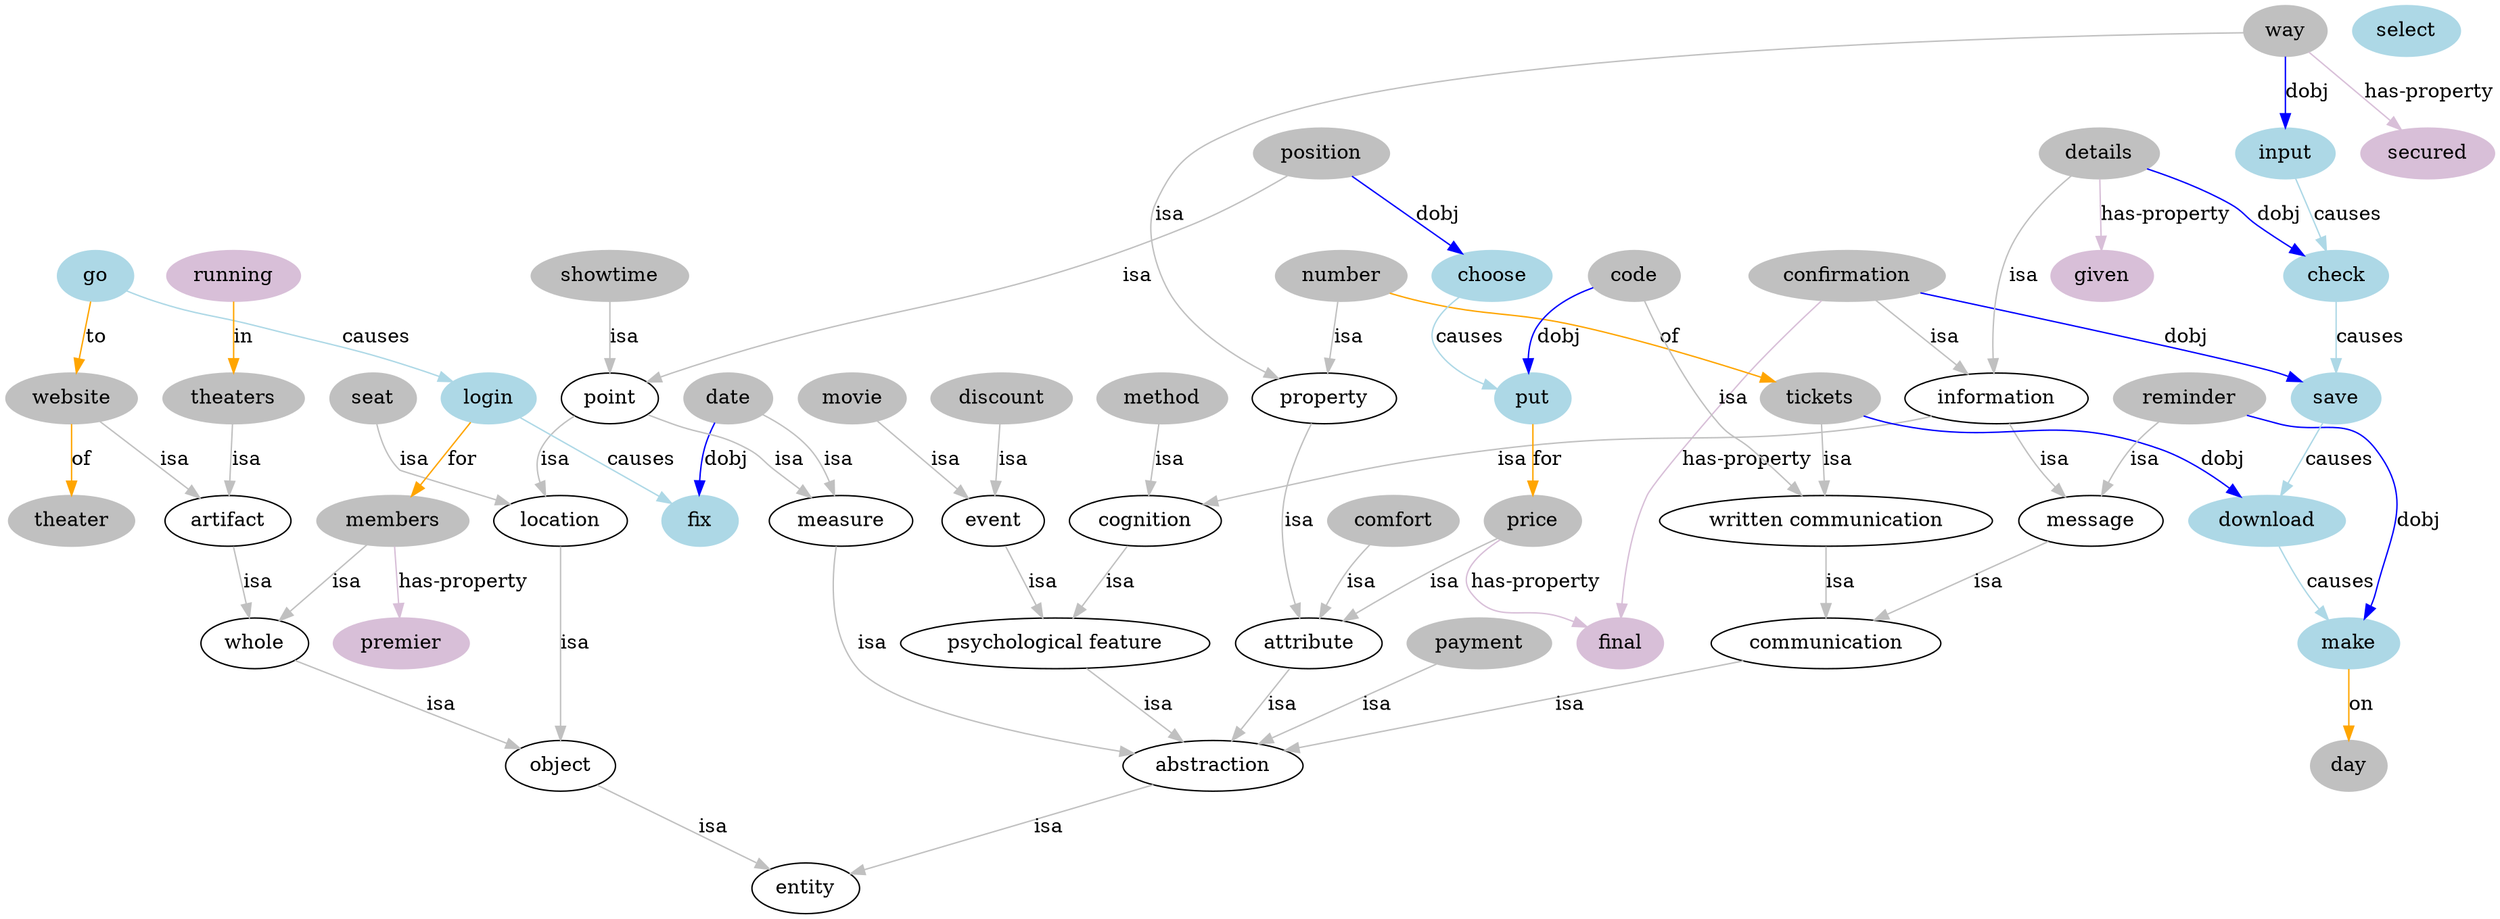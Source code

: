 digraph typehierarchy {
"comfort" -> "attribute" [label = "isa"  color = "grey"]
"confirmation" -> "information" [label = "isa"  color = "grey"]
"date" -> "measure" [label = "isa"  color = "grey"]
"discount" -> "event" [label = "isa"  color = "grey"]
"object" -> "entity" [label = "isa"  color = "grey"]
"members" -> "whole" [label = "isa"  color = "grey"]
"method" -> "cognition" [label = "isa"  color = "grey"]
"movie" -> "event" [label = "isa"  color = "grey"]
"number" -> "property" [label = "isa"  color = "grey"]
"payment" -> "abstraction" [label = "isa"  color = "grey"]
"price" -> "attribute" [label = "isa"  color = "grey"]
"seat" -> "location" [label = "isa"  color = "grey"]
"showtime" -> "point" [label = "isa"  color = "grey"]
"theaters" -> "artifact" [label = "isa"  color = "grey"]
"tickets" -> "written communication" [label = "isa"  color = "grey"]
"way" -> "property" [label = "isa"  color = "grey"]
"website" -> "artifact" [label = "isa"  color = "grey"]
"artifact" -> "whole" [label = "isa"  color = "grey"]
"point" -> "measure" [label = "isa"  color = "grey"]
"reminder" -> "message" [label = "isa"  color = "grey"]
"position" -> "point" [label = "isa"  color = "grey"]
"point" -> "location" [label = "isa"  color = "grey"]
"location" -> "object" [label = "isa"  color = "grey"]
"property" -> "attribute" [label = "isa"  color = "grey"]
"whole" -> "object" [label = "isa"  color = "grey"]
"event" -> "psychological feature" [label = "isa"  color = "grey"]
"details" -> "information" [label = "isa"  color = "grey"]
"information" -> "message" [label = "isa"  color = "grey"]
"message" -> "communication" [label = "isa"  color = "grey"]
"measure" -> "abstraction" [label = "isa"  color = "grey"]
"information" -> "cognition" [label = "isa"  color = "grey"]
"cognition" -> "psychological feature" [label = "isa"  color = "grey"]
"psychological feature" -> "abstraction" [label = "isa"  color = "grey"]
"attribute" -> "abstraction" [label = "isa"  color = "grey"]
"code" -> "written communication" [label = "isa"  color = "grey"]
"written communication" -> "communication" [label = "isa"  color = "grey"]
"communication" -> "abstraction" [label = "isa"  color = "grey"]
"abstraction" -> "entity" [label = "isa"  color = "grey"]
"check" -> "save" [label = "causes"  color = "lightblue"]
"choose" -> "put" [label = "causes"  color = "lightblue"]
"download" -> "make" [label = "causes"  color = "lightblue"]
"go" -> "login" [label = "causes"  color = "lightblue"]
"input" -> "check" [label = "causes"  color = "lightblue"]
"login" -> "fix" [label = "causes"  color = "lightblue"]
"save" -> "download" [label = "causes"  color = "lightblue"]
"date" -> "fix" [label = "dobj"  color = "blue"]
"position" -> "choose" [label = "dobj"  color = "blue"]
"code" -> "put" [label = "dobj"  color = "blue"]
"way" -> "input" [label = "dobj"  color = "blue"]
"details" -> "check" [label = "dobj"  color = "blue"]
"confirmation" -> "save" [label = "dobj"  color = "blue"]
"tickets" -> "download" [label = "dobj"  color = "blue"]
"reminder" -> "make" [label = "dobj"  color = "blue"]
"running" -> "theaters" [label = "in"  color = "orange"]
"website" -> "theater" [label = "of"  color = "orange"]
"go" -> "website" [label = "to"  color = "orange"]
"login" -> "members" [label = "for"  color = "orange"]
"number" -> "tickets" [label = "of"  color = "orange"]
"put" -> "price" [label = "for"  color = "orange"]
"make" -> "day" [label = "on"  color = "orange"]
"members" -> "premier" [label = "has-property"  color = "thistle"]
"price" -> "final" [label = "has-property"  color = "thistle"]
"way" -> "secured" [label = "has-property"  color = "thistle"]
"details" -> "given" [label = "has-property"  color = "thistle"]
"confirmation" -> "final" [label = "has-property"  color = "thistle"]
"website"[color = "grey"  style = "filled"]
"way"[color = "grey"  style = "filled"]
"tickets"[color = "grey"  style = "filled"]
"theaters"[color = "grey"  style = "filled"]
"theater"[color = "grey"  style = "filled"]
"showtime"[color = "grey"  style = "filled"]
"seat"[color = "grey"  style = "filled"]
"reminder"[color = "grey"  style = "filled"]
"price"[color = "grey"  style = "filled"]
"position"[color = "grey"  style = "filled"]
"payment"[color = "grey"  style = "filled"]
"number"[color = "grey"  style = "filled"]
"movie"[color = "grey"  style = "filled"]
"method"[color = "grey"  style = "filled"]
"members"[color = "grey"  style = "filled"]
"discount"[color = "grey"  style = "filled"]
"details"[color = "grey"  style = "filled"]
"day"[color = "grey"  style = "filled"]
"date"[color = "grey"  style = "filled"]
"confirmation"[color = "grey"  style = "filled"]
"comfort"[color = "grey"  style = "filled"]
"code"[color = "grey"  style = "filled"]
"select"[color = "lightblue"  style = "filled"]
"save"[color = "lightblue"  style = "filled"]
"put"[color = "lightblue"  style = "filled"]
"make"[color = "lightblue"  style = "filled"]
"login"[color = "lightblue"  style = "filled"]
"input"[color = "lightblue"  style = "filled"]
"go"[color = "lightblue"  style = "filled"]
"fix"[color = "lightblue"  style = "filled"]
"download"[color = "lightblue"  style = "filled"]
"choose"[color = "lightblue"  style = "filled"]
"check"[color = "lightblue"  style = "filled"]
"secured"[color = "thistle"  style = "filled"]
"running"[color = "thistle"  style = "filled"]
"premier"[color = "thistle"  style = "filled"]
"given"[color = "thistle"  style = "filled"]
"final"[color = "thistle"  style = "filled"]
}